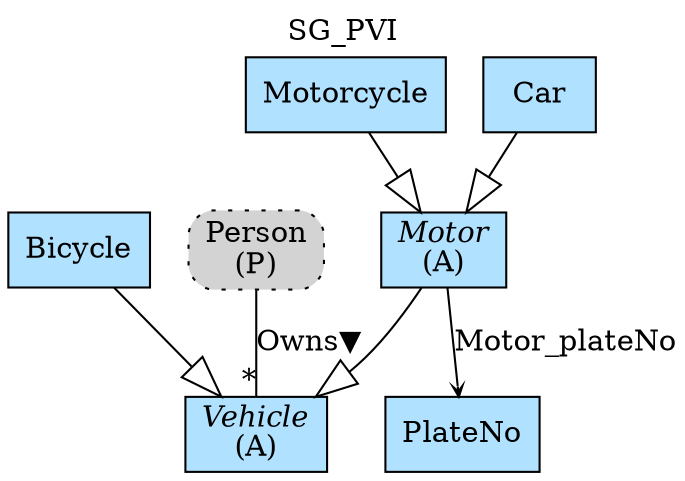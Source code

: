 digraph {graph[label=SG_PVI,labelloc=tl,labelfontsize=12];
"Bicycle"[shape=record,fillcolor=lightskyblue1,style = filled,label="Bicycle"];
"Motorcycle"[shape=record,fillcolor=lightskyblue1,style = filled,label="Motorcycle"];
"Car"[shape=record,fillcolor=lightskyblue1,style = filled,label="Car"];
"Motor"[shape=record,fillcolor=lightskyblue1,style = filled,label=<{<I>Motor</I><br/>(A)}>];
"PlateNo"[shape=record,fillcolor=lightskyblue1,style = filled,label="PlateNo"];
"PPerson"[shape=box,fillcolor=lightgray,style ="rounded,filled,dotted",label=<Person<br/>(P)>];
"Vehicle"[shape=record,fillcolor=lightskyblue1,style = filled,label=<{<I>Vehicle</I><br/>(A)}>];

"Bicycle"->"Vehicle"[arrowhead=onormal,arrowsize=2.0];
"Motor"->"Vehicle"[arrowhead=onormal,arrowsize=2.0];
"Motorcycle"->"Motor"[arrowhead=onormal,arrowsize=2.0];
"Car"->"Motor"[arrowhead=onormal,arrowsize=2.0];
"Motor"->"PlateNo"[label="Motor_plateNo",arrowhead=vee,headlabel="",arrowsize=.5];
"PPerson"->"Vehicle"[label="Owns▼",dir=none,taillabel="",headlabel="*"];
}